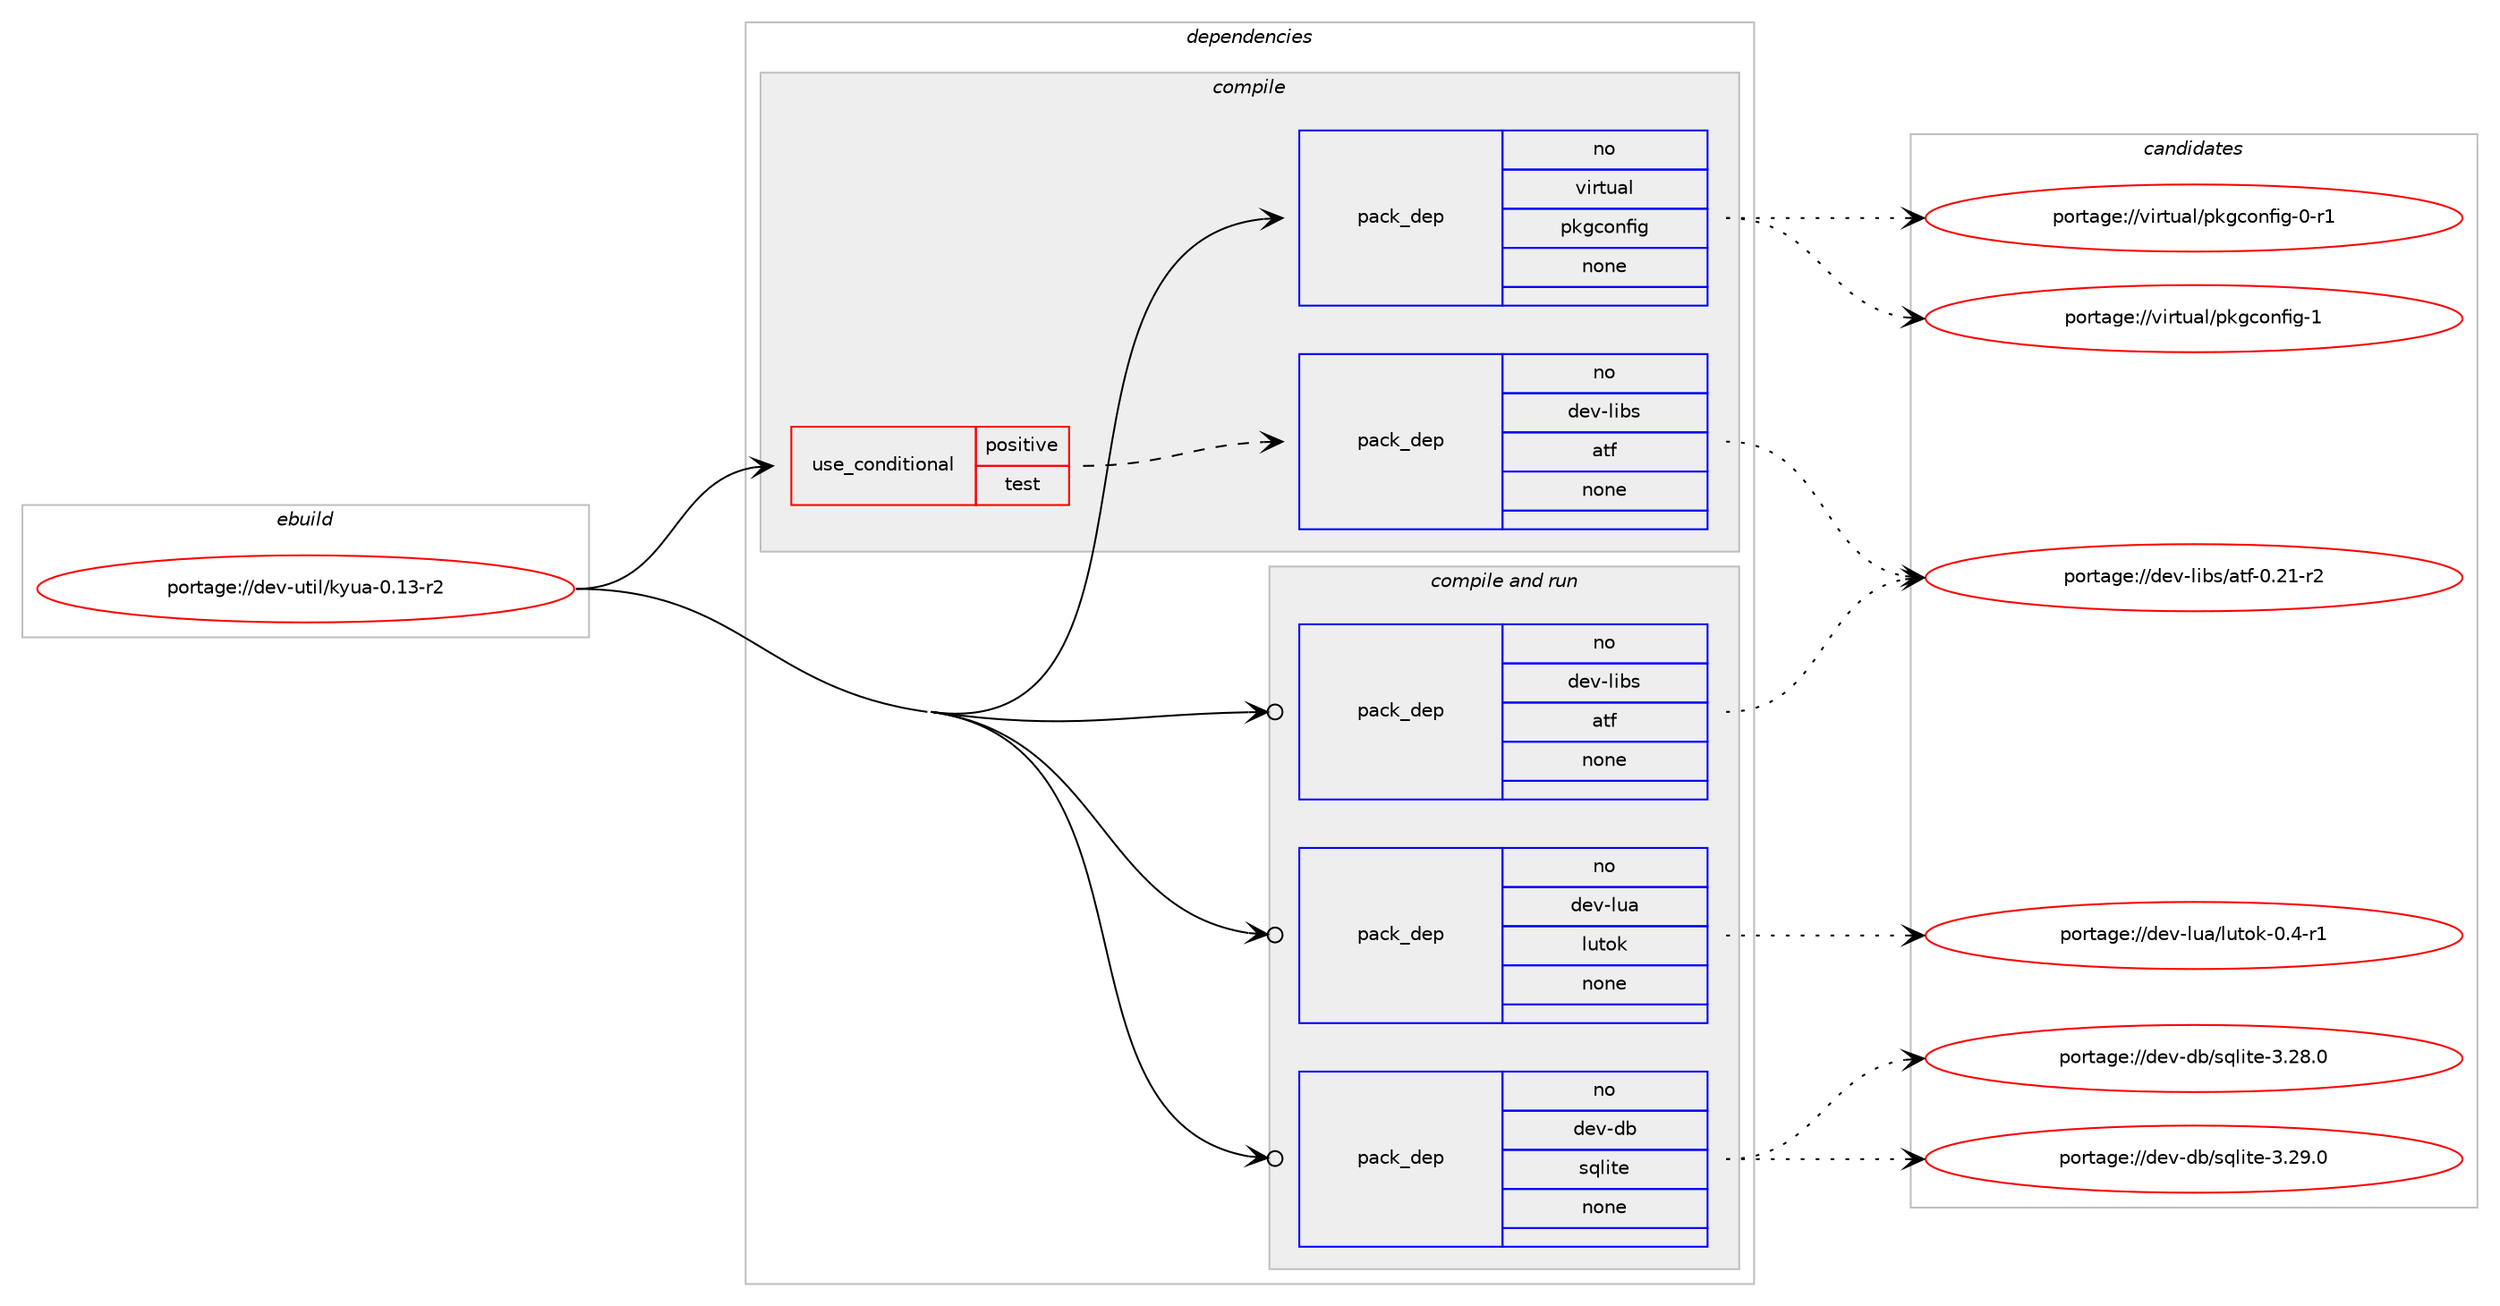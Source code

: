 digraph prolog {

# *************
# Graph options
# *************

newrank=true;
concentrate=true;
compound=true;
graph [rankdir=LR,fontname=Helvetica,fontsize=10,ranksep=1.5];#, ranksep=2.5, nodesep=0.2];
edge  [arrowhead=vee];
node  [fontname=Helvetica,fontsize=10];

# **********
# The ebuild
# **********

subgraph cluster_leftcol {
color=gray;
rank=same;
label=<<i>ebuild</i>>;
id [label="portage://dev-util/kyua-0.13-r2", color=red, width=4, href="../dev-util/kyua-0.13-r2.svg"];
}

# ****************
# The dependencies
# ****************

subgraph cluster_midcol {
color=gray;
label=<<i>dependencies</i>>;
subgraph cluster_compile {
fillcolor="#eeeeee";
style=filled;
label=<<i>compile</i>>;
subgraph cond71416 {
dependency263608 [label=<<TABLE BORDER="0" CELLBORDER="1" CELLSPACING="0" CELLPADDING="4"><TR><TD ROWSPAN="3" CELLPADDING="10">use_conditional</TD></TR><TR><TD>positive</TD></TR><TR><TD>test</TD></TR></TABLE>>, shape=none, color=red];
subgraph pack188516 {
dependency263609 [label=<<TABLE BORDER="0" CELLBORDER="1" CELLSPACING="0" CELLPADDING="4" WIDTH="220"><TR><TD ROWSPAN="6" CELLPADDING="30">pack_dep</TD></TR><TR><TD WIDTH="110">no</TD></TR><TR><TD>dev-libs</TD></TR><TR><TD>atf</TD></TR><TR><TD>none</TD></TR><TR><TD></TD></TR></TABLE>>, shape=none, color=blue];
}
dependency263608:e -> dependency263609:w [weight=20,style="dashed",arrowhead="vee"];
}
id:e -> dependency263608:w [weight=20,style="solid",arrowhead="vee"];
subgraph pack188517 {
dependency263610 [label=<<TABLE BORDER="0" CELLBORDER="1" CELLSPACING="0" CELLPADDING="4" WIDTH="220"><TR><TD ROWSPAN="6" CELLPADDING="30">pack_dep</TD></TR><TR><TD WIDTH="110">no</TD></TR><TR><TD>virtual</TD></TR><TR><TD>pkgconfig</TD></TR><TR><TD>none</TD></TR><TR><TD></TD></TR></TABLE>>, shape=none, color=blue];
}
id:e -> dependency263610:w [weight=20,style="solid",arrowhead="vee"];
}
subgraph cluster_compileandrun {
fillcolor="#eeeeee";
style=filled;
label=<<i>compile and run</i>>;
subgraph pack188518 {
dependency263611 [label=<<TABLE BORDER="0" CELLBORDER="1" CELLSPACING="0" CELLPADDING="4" WIDTH="220"><TR><TD ROWSPAN="6" CELLPADDING="30">pack_dep</TD></TR><TR><TD WIDTH="110">no</TD></TR><TR><TD>dev-db</TD></TR><TR><TD>sqlite</TD></TR><TR><TD>none</TD></TR><TR><TD></TD></TR></TABLE>>, shape=none, color=blue];
}
id:e -> dependency263611:w [weight=20,style="solid",arrowhead="odotvee"];
subgraph pack188519 {
dependency263612 [label=<<TABLE BORDER="0" CELLBORDER="1" CELLSPACING="0" CELLPADDING="4" WIDTH="220"><TR><TD ROWSPAN="6" CELLPADDING="30">pack_dep</TD></TR><TR><TD WIDTH="110">no</TD></TR><TR><TD>dev-libs</TD></TR><TR><TD>atf</TD></TR><TR><TD>none</TD></TR><TR><TD></TD></TR></TABLE>>, shape=none, color=blue];
}
id:e -> dependency263612:w [weight=20,style="solid",arrowhead="odotvee"];
subgraph pack188520 {
dependency263613 [label=<<TABLE BORDER="0" CELLBORDER="1" CELLSPACING="0" CELLPADDING="4" WIDTH="220"><TR><TD ROWSPAN="6" CELLPADDING="30">pack_dep</TD></TR><TR><TD WIDTH="110">no</TD></TR><TR><TD>dev-lua</TD></TR><TR><TD>lutok</TD></TR><TR><TD>none</TD></TR><TR><TD></TD></TR></TABLE>>, shape=none, color=blue];
}
id:e -> dependency263613:w [weight=20,style="solid",arrowhead="odotvee"];
}
subgraph cluster_run {
fillcolor="#eeeeee";
style=filled;
label=<<i>run</i>>;
}
}

# **************
# The candidates
# **************

subgraph cluster_choices {
rank=same;
color=gray;
label=<<i>candidates</i>>;

subgraph choice188516 {
color=black;
nodesep=1;
choiceportage1001011184510810598115479711610245484650494511450 [label="portage://dev-libs/atf-0.21-r2", color=red, width=4,href="../dev-libs/atf-0.21-r2.svg"];
dependency263609:e -> choiceportage1001011184510810598115479711610245484650494511450:w [style=dotted,weight="100"];
}
subgraph choice188517 {
color=black;
nodesep=1;
choiceportage11810511411611797108471121071039911111010210510345484511449 [label="portage://virtual/pkgconfig-0-r1", color=red, width=4,href="../virtual/pkgconfig-0-r1.svg"];
choiceportage1181051141161179710847112107103991111101021051034549 [label="portage://virtual/pkgconfig-1", color=red, width=4,href="../virtual/pkgconfig-1.svg"];
dependency263610:e -> choiceportage11810511411611797108471121071039911111010210510345484511449:w [style=dotted,weight="100"];
dependency263610:e -> choiceportage1181051141161179710847112107103991111101021051034549:w [style=dotted,weight="100"];
}
subgraph choice188518 {
color=black;
nodesep=1;
choiceportage10010111845100984711511310810511610145514650564648 [label="portage://dev-db/sqlite-3.28.0", color=red, width=4,href="../dev-db/sqlite-3.28.0.svg"];
choiceportage10010111845100984711511310810511610145514650574648 [label="portage://dev-db/sqlite-3.29.0", color=red, width=4,href="../dev-db/sqlite-3.29.0.svg"];
dependency263611:e -> choiceportage10010111845100984711511310810511610145514650564648:w [style=dotted,weight="100"];
dependency263611:e -> choiceportage10010111845100984711511310810511610145514650574648:w [style=dotted,weight="100"];
}
subgraph choice188519 {
color=black;
nodesep=1;
choiceportage1001011184510810598115479711610245484650494511450 [label="portage://dev-libs/atf-0.21-r2", color=red, width=4,href="../dev-libs/atf-0.21-r2.svg"];
dependency263612:e -> choiceportage1001011184510810598115479711610245484650494511450:w [style=dotted,weight="100"];
}
subgraph choice188520 {
color=black;
nodesep=1;
choiceportage100101118451081179747108117116111107454846524511449 [label="portage://dev-lua/lutok-0.4-r1", color=red, width=4,href="../dev-lua/lutok-0.4-r1.svg"];
dependency263613:e -> choiceportage100101118451081179747108117116111107454846524511449:w [style=dotted,weight="100"];
}
}

}
